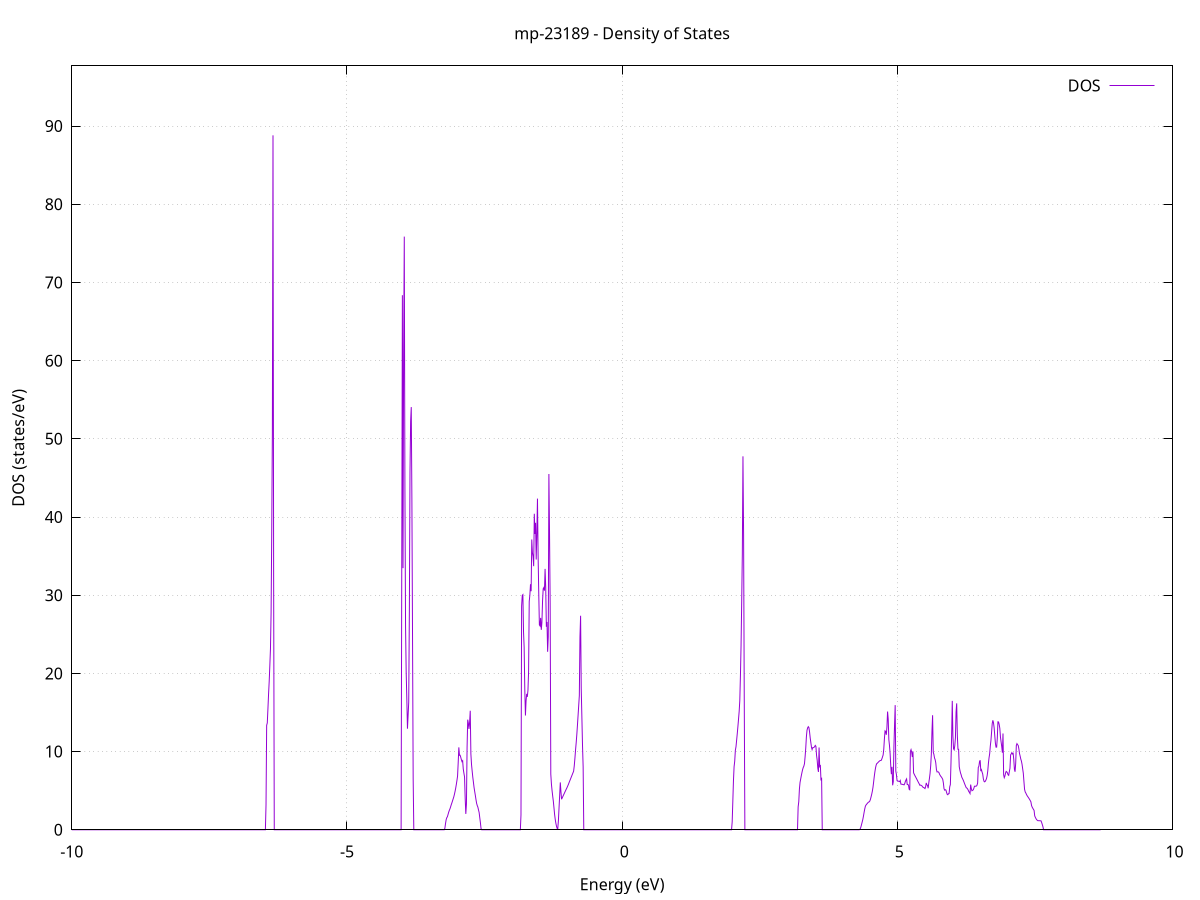 set title 'mp-23189 - Density of States'
set xlabel 'Energy (eV)'
set ylabel 'DOS (states/eV)'
set grid
set xrange [-10:10]
set yrange [0:97.701]
set xzeroaxis lt -1
set terminal png size 800,600
set output 'mp-23189_dos_gnuplot.png'
plot '-' using 1:2 with lines title 'DOS'
-14.353200 0.000000
-14.341700 0.000000
-14.330200 0.000000
-14.318700 0.000000
-14.307100 0.000000
-14.295600 0.000000
-14.284100 0.000000
-14.272600 0.000000
-14.261000 0.000000
-14.249500 0.000000
-14.238000 0.000000
-14.226500 0.000000
-14.214900 0.000000
-14.203400 0.000000
-14.191900 0.000000
-14.180400 0.000000
-14.168900 0.000000
-14.157300 0.000000
-14.145800 0.000000
-14.134300 0.000000
-14.122800 0.000000
-14.111200 0.000000
-14.099700 0.000000
-14.088200 0.000000
-14.076700 0.000000
-14.065100 0.000000
-14.053600 0.000000
-14.042100 0.000000
-14.030600 0.000000
-14.019000 0.000000
-14.007500 0.000000
-13.996000 0.000000
-13.984500 0.000000
-13.972900 0.000000
-13.961400 0.000000
-13.949900 0.000000
-13.938400 0.000000
-13.926800 0.000000
-13.915300 0.000000
-13.903800 0.000000
-13.892300 0.000000
-13.880800 0.000000
-13.869200 0.000000
-13.857700 0.000000
-13.846200 0.000000
-13.834700 0.000000
-13.823100 0.000000
-13.811600 0.000000
-13.800100 0.000000
-13.788600 0.000000
-13.777000 0.000000
-13.765500 0.000000
-13.754000 0.000000
-13.742500 0.000000
-13.730900 0.000000
-13.719400 0.000000
-13.707900 0.000000
-13.696400 0.000000
-13.684800 0.000000
-13.673300 0.000000
-13.661800 0.000000
-13.650300 0.000000
-13.638700 0.000000
-13.627200 0.000000
-13.615700 0.000000
-13.604200 0.000000
-13.592700 0.000000
-13.581100 0.000000
-13.569600 0.000000
-13.558100 0.000000
-13.546600 0.000000
-13.535000 0.000000
-13.523500 0.000000
-13.512000 0.000000
-13.500500 0.000000
-13.488900 0.000000
-13.477400 0.000000
-13.465900 0.000000
-13.454400 0.000000
-13.442800 0.000000
-13.431300 0.000000
-13.419800 0.000000
-13.408300 0.000000
-13.396700 0.000000
-13.385200 0.000000
-13.373700 0.000000
-13.362200 0.000000
-13.350600 0.000000
-13.339100 0.000000
-13.327600 0.000000
-13.316100 0.000000
-13.304500 0.164800
-13.293000 8.572000
-13.281500 16.377900
-13.270000 22.002200
-13.258500 34.532600
-13.246900 62.514900
-13.235400 102.458400
-13.223900 138.409500
-13.212400 0.000000
-13.200800 0.000000
-13.189300 0.000000
-13.177800 0.000000
-13.166300 0.000000
-13.154700 0.000000
-13.143200 0.000000
-13.131700 0.000000
-13.120200 0.000000
-13.108600 0.000000
-13.097100 0.000000
-13.085600 0.000000
-13.074100 0.000000
-13.062500 0.000000
-13.051000 0.000000
-13.039500 0.000000
-13.028000 0.000000
-13.016400 0.000000
-13.004900 0.000000
-12.993400 0.000000
-12.981900 0.000000
-12.970400 0.000000
-12.958800 0.000000
-12.947300 0.000000
-12.935800 0.000000
-12.924300 0.000000
-12.912700 0.000000
-12.901200 0.000000
-12.889700 0.000000
-12.878200 0.000000
-12.866600 0.000000
-12.855100 0.000000
-12.843600 0.000000
-12.832100 0.000000
-12.820500 0.000000
-12.809000 0.000000
-12.797500 0.000000
-12.786000 0.000000
-12.774400 0.000000
-12.762900 0.000000
-12.751400 0.000000
-12.739900 0.000000
-12.728300 0.000000
-12.716800 0.000000
-12.705300 0.000000
-12.693800 0.000000
-12.682200 0.000000
-12.670700 0.000000
-12.659200 0.000000
-12.647700 0.000000
-12.636200 0.000000
-12.624600 0.000000
-12.613100 0.000000
-12.601600 0.000000
-12.590100 0.000000
-12.578500 0.000000
-12.567000 0.000000
-12.555500 0.000000
-12.544000 0.000000
-12.532400 0.000000
-12.520900 0.000000
-12.509400 0.000000
-12.497900 0.000000
-12.486300 0.000000
-12.474800 0.000000
-12.463300 0.000000
-12.451800 0.000000
-12.440200 0.000000
-12.428700 0.000000
-12.417200 0.000000
-12.405700 0.000000
-12.394100 0.000000
-12.382600 0.000000
-12.371100 0.000000
-12.359600 0.000000
-12.348100 0.000000
-12.336500 0.000000
-12.325000 0.000000
-12.313500 0.000000
-12.302000 0.000000
-12.290400 0.000000
-12.278900 27.887800
-12.267400 82.610100
-12.255900 82.890200
-12.244300 119.055300
-12.232800 142.052900
-12.221300 143.179100
-12.209800 64.297300
-12.198200 0.000000
-12.186700 0.000000
-12.175200 0.000000
-12.163700 0.000000
-12.152100 0.000000
-12.140600 0.000000
-12.129100 0.000000
-12.117600 0.000000
-12.106000 0.000000
-12.094500 0.000000
-12.083000 0.000000
-12.071500 0.000000
-12.059900 0.000000
-12.048400 0.000000
-12.036900 0.000000
-12.025400 0.000000
-12.013900 0.000000
-12.002300 0.000000
-11.990800 0.000000
-11.979300 0.000000
-11.967800 0.000000
-11.956200 0.000000
-11.944700 0.000000
-11.933200 0.000000
-11.921700 0.000000
-11.910100 0.000000
-11.898600 0.000000
-11.887100 0.000000
-11.875600 0.000000
-11.864000 0.000000
-11.852500 0.000000
-11.841000 0.000000
-11.829500 0.000000
-11.817900 0.000000
-11.806400 0.000000
-11.794900 0.000000
-11.783400 0.000000
-11.771800 0.000000
-11.760300 0.000000
-11.748800 0.000000
-11.737300 0.000000
-11.725800 0.000000
-11.714200 0.000000
-11.702700 0.000000
-11.691200 0.000000
-11.679700 0.000000
-11.668100 0.000000
-11.656600 0.000000
-11.645100 0.000000
-11.633600 0.000000
-11.622000 0.000000
-11.610500 0.000000
-11.599000 0.000000
-11.587500 0.000000
-11.575900 0.000000
-11.564400 0.000000
-11.552900 0.000000
-11.541400 0.000000
-11.529800 0.000000
-11.518300 0.000000
-11.506800 0.000000
-11.495300 0.000000
-11.483700 0.000000
-11.472200 0.000000
-11.460700 0.000000
-11.449200 0.000000
-11.437700 0.000000
-11.426100 0.000000
-11.414600 0.000000
-11.403100 0.000000
-11.391600 0.000000
-11.380000 0.000000
-11.368500 0.000000
-11.357000 0.000000
-11.345500 0.000000
-11.333900 0.000000
-11.322400 0.000000
-11.310900 0.000000
-11.299400 0.000000
-11.287800 0.000000
-11.276300 0.000000
-11.264800 0.000000
-11.253300 0.000000
-11.241700 0.000000
-11.230200 0.000000
-11.218700 0.000000
-11.207200 0.000000
-11.195600 0.000000
-11.184100 0.000000
-11.172600 0.000000
-11.161100 0.000000
-11.149500 0.000000
-11.138000 0.000000
-11.126500 0.000000
-11.115000 0.000000
-11.103500 0.000000
-11.091900 0.000000
-11.080400 0.000000
-11.068900 0.000000
-11.057400 0.000000
-11.045800 0.000000
-11.034300 0.000000
-11.022800 0.000000
-11.011300 0.000000
-10.999700 0.000000
-10.988200 0.000000
-10.976700 0.000000
-10.965200 0.000000
-10.953600 0.000000
-10.942100 0.000000
-10.930600 0.000000
-10.919100 0.000000
-10.907500 0.000000
-10.896000 0.000000
-10.884500 0.000000
-10.873000 0.000000
-10.861400 0.000000
-10.849900 0.000000
-10.838400 0.000000
-10.826900 0.000000
-10.815400 0.000000
-10.803800 0.000000
-10.792300 0.000000
-10.780800 0.000000
-10.769300 0.000000
-10.757700 0.000000
-10.746200 0.000000
-10.734700 0.000000
-10.723200 0.000000
-10.711600 0.000000
-10.700100 0.000000
-10.688600 0.000000
-10.677100 0.000000
-10.665500 0.000000
-10.654000 0.000000
-10.642500 0.000000
-10.631000 0.000000
-10.619400 0.000000
-10.607900 0.000000
-10.596400 0.000000
-10.584900 0.000000
-10.573300 0.000000
-10.561800 0.000000
-10.550300 0.000000
-10.538800 0.000000
-10.527200 0.000000
-10.515700 0.000000
-10.504200 0.000000
-10.492700 0.000000
-10.481200 0.000000
-10.469600 0.000000
-10.458100 0.000000
-10.446600 0.000000
-10.435100 0.000000
-10.423500 0.000000
-10.412000 0.000000
-10.400500 0.000000
-10.389000 0.000000
-10.377400 0.000000
-10.365900 0.000000
-10.354400 0.000000
-10.342900 0.000000
-10.331300 0.000000
-10.319800 0.000000
-10.308300 0.000000
-10.296800 0.000000
-10.285200 0.000000
-10.273700 0.000000
-10.262200 0.000000
-10.250700 0.000000
-10.239100 0.000000
-10.227600 0.000000
-10.216100 0.000000
-10.204600 0.000000
-10.193100 0.000000
-10.181500 0.000000
-10.170000 0.000000
-10.158500 0.000000
-10.147000 0.000000
-10.135400 0.000000
-10.123900 0.000000
-10.112400 0.000000
-10.100900 0.000000
-10.089300 0.000000
-10.077800 0.000000
-10.066300 0.000000
-10.054800 0.000000
-10.043200 0.000000
-10.031700 0.000000
-10.020200 0.000000
-10.008700 0.000000
-9.997100 0.000000
-9.985600 0.000000
-9.974100 0.000000
-9.962600 0.000000
-9.951000 0.000000
-9.939500 0.000000
-9.928000 0.000000
-9.916500 0.000000
-9.904900 0.000000
-9.893400 0.000000
-9.881900 0.000000
-9.870400 0.000000
-9.858900 0.000000
-9.847300 0.000000
-9.835800 0.000000
-9.824300 0.000000
-9.812800 0.000000
-9.801200 0.000000
-9.789700 0.000000
-9.778200 0.000000
-9.766700 0.000000
-9.755100 0.000000
-9.743600 0.000000
-9.732100 0.000000
-9.720600 0.000000
-9.709000 0.000000
-9.697500 0.000000
-9.686000 0.000000
-9.674500 0.000000
-9.662900 0.000000
-9.651400 0.000000
-9.639900 0.000000
-9.628400 0.000000
-9.616800 0.000000
-9.605300 0.000000
-9.593800 0.000000
-9.582300 0.000000
-9.570800 0.000000
-9.559200 0.000000
-9.547700 0.000000
-9.536200 0.000000
-9.524700 0.000000
-9.513100 0.000000
-9.501600 0.000000
-9.490100 0.000000
-9.478600 0.000000
-9.467000 0.000000
-9.455500 0.000000
-9.444000 0.000000
-9.432500 0.000000
-9.420900 0.000000
-9.409400 0.000000
-9.397900 0.000000
-9.386400 0.000000
-9.374800 0.000000
-9.363300 0.000000
-9.351800 0.000000
-9.340300 0.000000
-9.328700 0.000000
-9.317200 0.000000
-9.305700 0.000000
-9.294200 0.000000
-9.282600 0.000000
-9.271100 0.000000
-9.259600 0.000000
-9.248100 0.000000
-9.236600 0.000000
-9.225000 0.000000
-9.213500 0.000000
-9.202000 0.000000
-9.190500 0.000000
-9.178900 0.000000
-9.167400 0.000000
-9.155900 0.000000
-9.144400 0.000000
-9.132800 0.000000
-9.121300 0.000000
-9.109800 0.000000
-9.098300 0.000000
-9.086700 0.000000
-9.075200 0.000000
-9.063700 0.000000
-9.052200 0.000000
-9.040600 0.000000
-9.029100 0.000000
-9.017600 0.000000
-9.006100 0.000000
-8.994500 0.000000
-8.983000 0.000000
-8.971500 0.000000
-8.960000 0.000000
-8.948500 0.000000
-8.936900 0.000000
-8.925400 0.000000
-8.913900 0.000000
-8.902400 0.000000
-8.890800 0.000000
-8.879300 0.000000
-8.867800 0.000000
-8.856300 0.000000
-8.844700 0.000000
-8.833200 0.000000
-8.821700 0.000000
-8.810200 0.000000
-8.798600 0.000000
-8.787100 0.000000
-8.775600 0.000000
-8.764100 0.000000
-8.752500 0.000000
-8.741000 0.000000
-8.729500 0.000000
-8.718000 0.000000
-8.706400 0.000000
-8.694900 0.000000
-8.683400 0.000000
-8.671900 0.000000
-8.660400 0.000000
-8.648800 0.000000
-8.637300 0.000000
-8.625800 0.000000
-8.614300 0.000000
-8.602700 0.000000
-8.591200 0.000000
-8.579700 0.000000
-8.568200 0.000000
-8.556600 0.000000
-8.545100 0.000000
-8.533600 0.000000
-8.522100 0.000000
-8.510500 0.000000
-8.499000 0.000000
-8.487500 0.000000
-8.476000 0.000000
-8.464400 0.000000
-8.452900 0.000000
-8.441400 0.000000
-8.429900 0.000000
-8.418300 0.000000
-8.406800 0.000000
-8.395300 0.000000
-8.383800 0.000000
-8.372200 0.000000
-8.360700 0.000000
-8.349200 0.000000
-8.337700 0.000000
-8.326200 0.000000
-8.314600 0.000000
-8.303100 0.000000
-8.291600 0.000000
-8.280100 0.000000
-8.268500 0.000000
-8.257000 0.000000
-8.245500 0.000000
-8.234000 0.000000
-8.222400 0.000000
-8.210900 0.000000
-8.199400 0.000000
-8.187900 0.000000
-8.176300 0.000000
-8.164800 0.000000
-8.153300 0.000000
-8.141800 0.000000
-8.130200 0.000000
-8.118700 0.000000
-8.107200 0.000000
-8.095700 0.000000
-8.084100 0.000000
-8.072600 0.000000
-8.061100 0.000000
-8.049600 0.000000
-8.038100 0.000000
-8.026500 0.000000
-8.015000 0.000000
-8.003500 0.000000
-7.992000 0.000000
-7.980400 0.000000
-7.968900 0.000000
-7.957400 0.000000
-7.945900 0.000000
-7.934300 0.000000
-7.922800 0.000000
-7.911300 0.000000
-7.899800 0.000000
-7.888200 0.000000
-7.876700 0.000000
-7.865200 0.000000
-7.853700 0.000000
-7.842100 0.000000
-7.830600 0.000000
-7.819100 0.000000
-7.807600 0.000000
-7.796000 0.000000
-7.784500 0.000000
-7.773000 0.000000
-7.761500 0.000000
-7.749900 0.000000
-7.738400 0.000000
-7.726900 0.000000
-7.715400 0.000000
-7.703900 0.000000
-7.692300 0.000000
-7.680800 0.000000
-7.669300 0.000000
-7.657800 0.000000
-7.646200 0.000000
-7.634700 0.000000
-7.623200 0.000000
-7.611700 0.000000
-7.600100 0.000000
-7.588600 0.000000
-7.577100 0.000000
-7.565600 0.000000
-7.554000 0.000000
-7.542500 0.000000
-7.531000 0.000000
-7.519500 0.000000
-7.507900 0.000000
-7.496400 0.000000
-7.484900 0.000000
-7.473400 0.000000
-7.461800 0.000000
-7.450300 0.000000
-7.438800 0.000000
-7.427300 0.000000
-7.415800 0.000000
-7.404200 0.000000
-7.392700 0.000000
-7.381200 0.000000
-7.369700 0.000000
-7.358100 0.000000
-7.346600 0.000000
-7.335100 0.000000
-7.323600 0.000000
-7.312000 0.000000
-7.300500 0.000000
-7.289000 0.000000
-7.277500 0.000000
-7.265900 0.000000
-7.254400 0.000000
-7.242900 0.000000
-7.231400 0.000000
-7.219800 0.000000
-7.208300 0.000000
-7.196800 0.000000
-7.185300 0.000000
-7.173700 0.000000
-7.162200 0.000000
-7.150700 0.000000
-7.139200 0.000000
-7.127600 0.000000
-7.116100 0.000000
-7.104600 0.000000
-7.093100 0.000000
-7.081600 0.000000
-7.070000 0.000000
-7.058500 0.000000
-7.047000 0.000000
-7.035500 0.000000
-7.023900 0.000000
-7.012400 0.000000
-7.000900 0.000000
-6.989400 0.000000
-6.977800 0.000000
-6.966300 0.000000
-6.954800 0.000000
-6.943300 0.000000
-6.931700 0.000000
-6.920200 0.000000
-6.908700 0.000000
-6.897200 0.000000
-6.885600 0.000000
-6.874100 0.000000
-6.862600 0.000000
-6.851100 0.000000
-6.839500 0.000000
-6.828000 0.000000
-6.816500 0.000000
-6.805000 0.000000
-6.793500 0.000000
-6.781900 0.000000
-6.770400 0.000000
-6.758900 0.000000
-6.747400 0.000000
-6.735800 0.000000
-6.724300 0.000000
-6.712800 0.000000
-6.701300 0.000000
-6.689700 0.000000
-6.678200 0.000000
-6.666700 0.000000
-6.655200 0.000000
-6.643600 0.000000
-6.632100 0.000000
-6.620600 0.000000
-6.609100 0.000000
-6.597500 0.000000
-6.586000 0.000000
-6.574500 0.000000
-6.563000 0.000000
-6.551400 0.000000
-6.539900 0.000000
-6.528400 0.000000
-6.516900 0.000000
-6.505400 0.000000
-6.493800 0.000000
-6.482300 0.000000
-6.470800 3.185800
-6.459300 13.357200
-6.447700 13.670800
-6.436200 15.460800
-6.424700 17.346400
-6.413200 18.968200
-6.401600 20.985400
-6.390100 23.144300
-6.378600 27.755000
-6.367100 37.964000
-6.355500 50.742600
-6.344000 88.819300
-6.332500 32.507300
-6.321000 0.000000
-6.309400 0.000000
-6.297900 0.000000
-6.286400 0.000000
-6.274900 0.000000
-6.263300 0.000000
-6.251800 0.000000
-6.240300 0.000000
-6.228800 0.000000
-6.217200 0.000000
-6.205700 0.000000
-6.194200 0.000000
-6.182700 0.000000
-6.171200 0.000000
-6.159600 0.000000
-6.148100 0.000000
-6.136600 0.000000
-6.125100 0.000000
-6.113500 0.000000
-6.102000 0.000000
-6.090500 0.000000
-6.079000 0.000000
-6.067400 0.000000
-6.055900 0.000000
-6.044400 0.000000
-6.032900 0.000000
-6.021300 0.000000
-6.009800 0.000000
-5.998300 0.000000
-5.986800 0.000000
-5.975200 0.000000
-5.963700 0.000000
-5.952200 0.000000
-5.940700 0.000000
-5.929100 0.000000
-5.917600 0.000000
-5.906100 0.000000
-5.894600 0.000000
-5.883100 0.000000
-5.871500 0.000000
-5.860000 0.000000
-5.848500 0.000000
-5.837000 0.000000
-5.825400 0.000000
-5.813900 0.000000
-5.802400 0.000000
-5.790900 0.000000
-5.779300 0.000000
-5.767800 0.000000
-5.756300 0.000000
-5.744800 0.000000
-5.733200 0.000000
-5.721700 0.000000
-5.710200 0.000000
-5.698700 0.000000
-5.687100 0.000000
-5.675600 0.000000
-5.664100 0.000000
-5.652600 0.000000
-5.641000 0.000000
-5.629500 0.000000
-5.618000 0.000000
-5.606500 0.000000
-5.594900 0.000000
-5.583400 0.000000
-5.571900 0.000000
-5.560400 0.000000
-5.548900 0.000000
-5.537300 0.000000
-5.525800 0.000000
-5.514300 0.000000
-5.502800 0.000000
-5.491200 0.000000
-5.479700 0.000000
-5.468200 0.000000
-5.456700 0.000000
-5.445100 0.000000
-5.433600 0.000000
-5.422100 0.000000
-5.410600 0.000000
-5.399000 0.000000
-5.387500 0.000000
-5.376000 0.000000
-5.364500 0.000000
-5.352900 0.000000
-5.341400 0.000000
-5.329900 0.000000
-5.318400 0.000000
-5.306800 0.000000
-5.295300 0.000000
-5.283800 0.000000
-5.272300 0.000000
-5.260800 0.000000
-5.249200 0.000000
-5.237700 0.000000
-5.226200 0.000000
-5.214700 0.000000
-5.203100 0.000000
-5.191600 0.000000
-5.180100 0.000000
-5.168600 0.000000
-5.157000 0.000000
-5.145500 0.000000
-5.134000 0.000000
-5.122500 0.000000
-5.110900 0.000000
-5.099400 0.000000
-5.087900 0.000000
-5.076400 0.000000
-5.064800 0.000000
-5.053300 0.000000
-5.041800 0.000000
-5.030300 0.000000
-5.018700 0.000000
-5.007200 0.000000
-4.995700 0.000000
-4.984200 0.000000
-4.972600 0.000000
-4.961100 0.000000
-4.949600 0.000000
-4.938100 0.000000
-4.926600 0.000000
-4.915000 0.000000
-4.903500 0.000000
-4.892000 0.000000
-4.880500 0.000000
-4.868900 0.000000
-4.857400 0.000000
-4.845900 0.000000
-4.834400 0.000000
-4.822800 0.000000
-4.811300 0.000000
-4.799800 0.000000
-4.788300 0.000000
-4.776700 0.000000
-4.765200 0.000000
-4.753700 0.000000
-4.742200 0.000000
-4.730600 0.000000
-4.719100 0.000000
-4.707600 0.000000
-4.696100 0.000000
-4.684500 0.000000
-4.673000 0.000000
-4.661500 0.000000
-4.650000 0.000000
-4.638500 0.000000
-4.626900 0.000000
-4.615400 0.000000
-4.603900 0.000000
-4.592400 0.000000
-4.580800 0.000000
-4.569300 0.000000
-4.557800 0.000000
-4.546300 0.000000
-4.534700 0.000000
-4.523200 0.000000
-4.511700 0.000000
-4.500200 0.000000
-4.488600 0.000000
-4.477100 0.000000
-4.465600 0.000000
-4.454100 0.000000
-4.442500 0.000000
-4.431000 0.000000
-4.419500 0.000000
-4.408000 0.000000
-4.396400 0.000000
-4.384900 0.000000
-4.373400 0.000000
-4.361900 0.000000
-4.350400 0.000000
-4.338800 0.000000
-4.327300 0.000000
-4.315800 0.000000
-4.304300 0.000000
-4.292700 0.000000
-4.281200 0.000000
-4.269700 0.000000
-4.258200 0.000000
-4.246600 0.000000
-4.235100 0.000000
-4.223600 0.000000
-4.212100 0.000000
-4.200500 0.000000
-4.189000 0.000000
-4.177500 0.000000
-4.166000 0.000000
-4.154400 0.000000
-4.142900 0.000000
-4.131400 0.000000
-4.119900 0.000000
-4.108300 0.000000
-4.096800 0.000000
-4.085300 0.000000
-4.073800 0.000000
-4.062200 0.000000
-4.050700 0.000000
-4.039200 0.000000
-4.027700 0.000000
-4.016200 0.000000
-4.004600 33.278800
-3.993100 68.368000
-3.981600 33.462500
-3.970100 61.356300
-3.958500 75.869700
-3.947000 43.586800
-3.935500 26.017500
-3.924000 20.117600
-3.912400 16.721300
-3.900900 12.925400
-3.889400 14.594400
-3.877900 16.326100
-3.866300 27.912500
-3.854800 45.712100
-3.843300 52.227400
-3.831800 54.064200
-3.820200 42.097000
-3.808700 24.628800
-3.797200 6.526300
-3.785700 0.000000
-3.774100 0.000000
-3.762600 0.000000
-3.751100 0.000000
-3.739600 0.000000
-3.728100 0.000000
-3.716500 0.000000
-3.705000 0.000000
-3.693500 0.000000
-3.682000 0.000000
-3.670400 0.000000
-3.658900 0.000000
-3.647400 0.000000
-3.635900 0.000000
-3.624300 0.000000
-3.612800 0.000000
-3.601300 0.000000
-3.589800 0.000000
-3.578200 0.000000
-3.566700 0.000000
-3.555200 0.000000
-3.543700 0.000000
-3.532100 0.000000
-3.520600 0.000000
-3.509100 0.000000
-3.497600 0.000000
-3.486000 0.000000
-3.474500 0.000000
-3.463000 0.000000
-3.451500 0.000000
-3.439900 0.000000
-3.428400 0.000000
-3.416900 0.000000
-3.405400 0.000000
-3.393900 0.000000
-3.382300 0.000000
-3.370800 0.000000
-3.359300 0.000000
-3.347800 0.000000
-3.336200 0.000000
-3.324700 0.000000
-3.313200 0.000000
-3.301700 0.000000
-3.290100 0.000000
-3.278600 0.000000
-3.267100 0.000000
-3.255600 0.000000
-3.244000 0.000000
-3.232500 0.000000
-3.221000 0.195900
-3.209500 0.777800
-3.197900 1.284700
-3.186400 1.544400
-3.174900 1.674500
-3.163400 1.962200
-3.151800 2.247800
-3.140300 2.481500
-3.128800 2.676200
-3.117300 2.918900
-3.105800 3.192500
-3.094200 3.425400
-3.082700 3.681700
-3.071200 3.937900
-3.059700 4.188100
-3.048100 4.517800
-3.036600 4.884400
-3.025100 5.297100
-3.013600 5.773000
-3.002000 6.296800
-2.990500 6.864900
-2.979000 8.574200
-2.967500 10.539300
-2.955900 9.527100
-2.944400 9.539400
-2.932900 9.282600
-2.921400 8.972100
-2.909800 8.718700
-2.898300 8.828500
-2.886800 7.777600
-2.875300 7.245900
-2.863700 6.771100
-2.852200 4.048000
-2.840700 2.027200
-2.829200 3.283900
-2.817600 10.518800
-2.806100 14.083500
-2.794600 13.647800
-2.783100 12.891800
-2.771600 13.742700
-2.760000 15.226000
-2.748500 9.700500
-2.737000 8.358600
-2.725500 7.527700
-2.713900 6.739000
-2.702400 6.084100
-2.690900 5.414800
-2.679400 4.905200
-2.667800 4.405300
-2.656300 3.883200
-2.644800 3.400800
-2.633300 3.105100
-2.621700 2.904900
-2.610200 2.546700
-2.598700 2.213000
-2.587200 1.557900
-2.575600 0.918400
-2.564100 0.173400
-2.552600 0.000000
-2.541100 0.000000
-2.529500 0.000000
-2.518000 0.000000
-2.506500 0.000000
-2.495000 0.000000
-2.483500 0.000000
-2.471900 0.000000
-2.460400 0.000000
-2.448900 0.000000
-2.437400 0.000000
-2.425800 0.000000
-2.414300 0.000000
-2.402800 0.000000
-2.391300 0.000000
-2.379700 0.000000
-2.368200 0.000000
-2.356700 0.000000
-2.345200 0.000000
-2.333600 0.000000
-2.322100 0.000000
-2.310600 0.000000
-2.299100 0.000000
-2.287500 0.000000
-2.276000 0.000000
-2.264500 0.000000
-2.253000 0.000000
-2.241400 0.000000
-2.229900 0.000000
-2.218400 0.000000
-2.206900 0.000000
-2.195400 0.000000
-2.183800 0.000000
-2.172300 0.000000
-2.160800 0.000000
-2.149300 0.000000
-2.137700 0.000000
-2.126200 0.000000
-2.114700 0.000000
-2.103200 0.000000
-2.091600 0.000000
-2.080100 0.000000
-2.068600 0.000000
-2.057100 0.000000
-2.045500 0.000000
-2.034000 0.000000
-2.022500 0.000000
-2.011000 0.000000
-1.999400 0.000000
-1.987900 0.000000
-1.976400 0.000000
-1.964900 0.000000
-1.953300 0.000000
-1.941800 0.000000
-1.930300 0.000000
-1.918800 0.000000
-1.907200 0.000000
-1.895700 0.000000
-1.884200 0.000000
-1.872700 0.000000
-1.861200 0.000000
-1.849600 0.000000
-1.838100 1.891100
-1.826600 28.601000
-1.815100 29.978200
-1.803500 30.072700
-1.792000 25.315100
-1.780500 23.341000
-1.769000 17.973700
-1.757400 14.613400
-1.745900 16.467100
-1.734400 17.381700
-1.722900 17.000200
-1.711300 17.828500
-1.699800 20.263400
-1.688300 29.202500
-1.676800 30.020200
-1.665200 31.407700
-1.653700 30.511600
-1.642200 37.128800
-1.630700 35.460000
-1.619100 34.956300
-1.607600 33.709900
-1.596100 40.417900
-1.584600 37.833800
-1.573100 39.256400
-1.561500 34.563100
-1.550000 37.888900
-1.538500 42.359400
-1.527000 35.067300
-1.515400 30.317100
-1.503900 26.205300
-1.492400 26.074600
-1.480900 27.101500
-1.469300 25.568800
-1.457800 26.511200
-1.446300 29.232400
-1.434800 30.822500
-1.423200 30.972300
-1.411700 30.582900
-1.400200 33.366100
-1.388700 30.963100
-1.377100 25.963300
-1.365600 26.575500
-1.354100 22.767400
-1.342600 24.664800
-1.331000 45.505000
-1.319500 38.087100
-1.308000 28.989800
-1.296500 7.124600
-1.284900 5.829500
-1.273400 5.012700
-1.261900 4.307700
-1.250400 3.655500
-1.238900 2.818700
-1.227300 1.964100
-1.215800 1.326300
-1.204300 0.836400
-1.192800 0.452400
-1.181200 0.176100
-1.169700 0.142000
-1.158200 1.177300
-1.146700 2.803800
-1.135100 4.431100
-1.123600 6.059400
-1.112100 4.850000
-1.100600 3.906000
-1.089000 4.081000
-1.077500 4.256100
-1.066000 4.431200
-1.054500 4.606300
-1.042900 4.781500
-1.031400 4.956700
-1.019900 5.129600
-1.008400 5.293200
-0.996800 5.472500
-0.985300 5.658500
-0.973800 5.854900
-0.962300 6.068000
-0.950800 6.271800
-0.939200 6.475700
-0.927700 6.679500
-0.916200 6.883400
-0.904700 7.087200
-0.893100 7.291000
-0.881600 7.494900
-0.870100 8.173800
-0.858600 9.109900
-0.847000 10.186700
-0.835500 11.097600
-0.824000 12.149800
-0.812500 13.334400
-0.800900 14.608900
-0.789400 15.883500
-0.777900 17.158300
-0.766400 24.659600
-0.754800 27.373300
-0.743300 18.039500
-0.731800 14.425700
-0.720300 10.808700
-0.708700 8.045000
-0.697200 0.000000
-0.685700 0.000000
-0.674200 0.000000
-0.662600 0.000000
-0.651100 0.000000
-0.639600 0.000000
-0.628100 0.000000
-0.616600 0.000000
-0.605000 0.000000
-0.593500 0.000000
-0.582000 0.000000
-0.570500 0.000000
-0.558900 0.000000
-0.547400 0.000000
-0.535900 0.000000
-0.524400 0.000000
-0.512800 0.000000
-0.501300 0.000000
-0.489800 0.000000
-0.478300 0.000000
-0.466700 0.000000
-0.455200 0.000000
-0.443700 0.000000
-0.432200 0.000000
-0.420600 0.000000
-0.409100 0.000000
-0.397600 0.000000
-0.386100 0.000000
-0.374500 0.000000
-0.363000 0.000000
-0.351500 0.000000
-0.340000 0.000000
-0.328500 0.000000
-0.316900 0.000000
-0.305400 0.000000
-0.293900 0.000000
-0.282400 0.000000
-0.270800 0.000000
-0.259300 0.000000
-0.247800 0.000000
-0.236300 0.000000
-0.224700 0.000000
-0.213200 0.000000
-0.201700 0.000000
-0.190200 0.000000
-0.178600 0.000000
-0.167100 0.000000
-0.155600 0.000000
-0.144100 0.000000
-0.132500 0.000000
-0.121000 0.000000
-0.109500 0.000000
-0.098000 0.000000
-0.086400 0.000000
-0.074900 0.000000
-0.063400 0.000000
-0.051900 0.000000
-0.040400 0.000000
-0.028800 0.000000
-0.017300 0.000000
-0.005800 0.000000
0.005700 0.000000
0.017300 0.000000
0.028800 0.000000
0.040300 0.000000
0.051800 0.000000
0.063400 0.000000
0.074900 0.000000
0.086400 0.000000
0.097900 0.000000
0.109500 0.000000
0.121000 0.000000
0.132500 0.000000
0.144000 0.000000
0.155600 0.000000
0.167100 0.000000
0.178600 0.000000
0.190100 0.000000
0.201700 0.000000
0.213200 0.000000
0.224700 0.000000
0.236200 0.000000
0.247800 0.000000
0.259300 0.000000
0.270800 0.000000
0.282300 0.000000
0.293800 0.000000
0.305400 0.000000
0.316900 0.000000
0.328400 0.000000
0.339900 0.000000
0.351500 0.000000
0.363000 0.000000
0.374500 0.000000
0.386000 0.000000
0.397600 0.000000
0.409100 0.000000
0.420600 0.000000
0.432100 0.000000
0.443700 0.000000
0.455200 0.000000
0.466700 0.000000
0.478200 0.000000
0.489800 0.000000
0.501300 0.000000
0.512800 0.000000
0.524300 0.000000
0.535900 0.000000
0.547400 0.000000
0.558900 0.000000
0.570400 0.000000
0.581900 0.000000
0.593500 0.000000
0.605000 0.000000
0.616500 0.000000
0.628000 0.000000
0.639600 0.000000
0.651100 0.000000
0.662600 0.000000
0.674100 0.000000
0.685700 0.000000
0.697200 0.000000
0.708700 0.000000
0.720200 0.000000
0.731800 0.000000
0.743300 0.000000
0.754800 0.000000
0.766300 0.000000
0.777900 0.000000
0.789400 0.000000
0.800900 0.000000
0.812400 0.000000
0.824000 0.000000
0.835500 0.000000
0.847000 0.000000
0.858500 0.000000
0.870100 0.000000
0.881600 0.000000
0.893100 0.000000
0.904600 0.000000
0.916100 0.000000
0.927700 0.000000
0.939200 0.000000
0.950700 0.000000
0.962200 0.000000
0.973800 0.000000
0.985300 0.000000
0.996800 0.000000
1.008300 0.000000
1.019900 0.000000
1.031400 0.000000
1.042900 0.000000
1.054400 0.000000
1.066000 0.000000
1.077500 0.000000
1.089000 0.000000
1.100500 0.000000
1.112100 0.000000
1.123600 0.000000
1.135100 0.000000
1.146600 0.000000
1.158200 0.000000
1.169700 0.000000
1.181200 0.000000
1.192700 0.000000
1.204200 0.000000
1.215800 0.000000
1.227300 0.000000
1.238800 0.000000
1.250300 0.000000
1.261900 0.000000
1.273400 0.000000
1.284900 0.000000
1.296400 0.000000
1.308000 0.000000
1.319500 0.000000
1.331000 0.000000
1.342500 0.000000
1.354100 0.000000
1.365600 0.000000
1.377100 0.000000
1.388600 0.000000
1.400200 0.000000
1.411700 0.000000
1.423200 0.000000
1.434700 0.000000
1.446300 0.000000
1.457800 0.000000
1.469300 0.000000
1.480800 0.000000
1.492400 0.000000
1.503900 0.000000
1.515400 0.000000
1.526900 0.000000
1.538400 0.000000
1.550000 0.000000
1.561500 0.000000
1.573000 0.000000
1.584500 0.000000
1.596100 0.000000
1.607600 0.000000
1.619100 0.000000
1.630600 0.000000
1.642200 0.000000
1.653700 0.000000
1.665200 0.000000
1.676700 0.000000
1.688300 0.000000
1.699800 0.000000
1.711300 0.000000
1.722800 0.000000
1.734400 0.000000
1.745900 0.000000
1.757400 0.000000
1.768900 0.000000
1.780500 0.000000
1.792000 0.000000
1.803500 0.000000
1.815000 0.000000
1.826500 0.000000
1.838100 0.000000
1.849600 0.000000
1.861100 0.000000
1.872600 0.000000
1.884200 0.000000
1.895700 0.000000
1.907200 0.000000
1.918700 0.000000
1.930300 0.000000
1.941800 0.000000
1.953300 0.000000
1.964800 0.000000
1.976400 0.000000
1.987900 0.000000
1.999400 0.998400
2.010900 3.615900
2.022500 6.268000
2.034000 8.069100
2.045500 8.767800
2.057000 10.162900
2.068600 10.617300
2.080100 11.451600
2.091600 12.284100
2.103100 13.183800
2.114600 14.141400
2.126200 15.126300
2.137700 16.509300
2.149200 19.687100
2.160700 23.558200
2.172300 29.140000
2.183800 35.308600
2.195300 47.765800
2.206800 37.718200
2.218400 17.271800
2.229900 0.000000
2.241400 0.000000
2.252900 0.000000
2.264500 0.000000
2.276000 0.000000
2.287500 0.000000
2.299000 0.000000
2.310600 0.000000
2.322100 0.000000
2.333600 0.000000
2.345100 0.000000
2.356700 0.000000
2.368200 0.000000
2.379700 0.000000
2.391200 0.000000
2.402800 0.000000
2.414300 0.000000
2.425800 0.000000
2.437300 0.000000
2.448800 0.000000
2.460400 0.000000
2.471900 0.000000
2.483400 0.000000
2.494900 0.000000
2.506500 0.000000
2.518000 0.000000
2.529500 0.000000
2.541000 0.000000
2.552600 0.000000
2.564100 0.000000
2.575600 0.000000
2.587100 0.000000
2.598700 0.000000
2.610200 0.000000
2.621700 0.000000
2.633200 0.000000
2.644800 0.000000
2.656300 0.000000
2.667800 0.000000
2.679300 0.000000
2.690900 0.000000
2.702400 0.000000
2.713900 0.000000
2.725400 0.000000
2.736900 0.000000
2.748500 0.000000
2.760000 0.000000
2.771500 0.000000
2.783000 0.000000
2.794600 0.000000
2.806100 0.000000
2.817600 0.000000
2.829100 0.000000
2.840700 0.000000
2.852200 0.000000
2.863700 0.000000
2.875200 0.000000
2.886800 0.000000
2.898300 0.000000
2.909800 0.000000
2.921300 0.000000
2.932900 0.000000
2.944400 0.000000
2.955900 0.000000
2.967400 0.000000
2.979000 0.000000
2.990500 0.000000
3.002000 0.000000
3.013500 0.000000
3.025100 0.000000
3.036600 0.000000
3.048100 0.000000
3.059600 0.000000
3.071100 0.000000
3.082700 0.000000
3.094200 0.000000
3.105700 0.000000
3.117200 0.000000
3.128800 0.000000
3.140300 0.000000
3.151800 0.000000
3.163300 0.000000
3.174900 0.000000
3.186400 0.000000
3.197900 2.929900
3.209400 3.589500
3.221000 5.212800
3.232500 6.055200
3.244000 6.486200
3.255500 6.916300
3.267100 7.319100
3.278600 7.685900
3.290100 7.959000
3.301600 8.136100
3.313200 8.461000
3.324700 9.375900
3.336200 10.459000
3.347700 11.885600
3.359200 12.733500
3.370800 13.040100
3.382300 13.186200
3.393800 13.069100
3.405300 12.521300
3.416900 11.762200
3.428400 11.164300
3.439900 10.567200
3.451400 10.261800
3.463000 10.503500
3.474500 10.498600
3.486000 10.541800
3.497500 10.634300
3.509100 10.789600
3.520600 10.682700
3.532100 9.537000
3.543600 8.913300
3.555200 7.881400
3.566700 7.396800
3.578200 10.526200
3.589700 7.968400
3.601300 8.295900
3.612800 6.306800
3.624300 6.663300
3.635800 0.000000
3.647400 0.000000
3.658900 0.000000
3.670400 0.000000
3.681900 0.000000
3.693400 0.000000
3.705000 0.000000
3.716500 0.000000
3.728000 0.000000
3.739500 0.000000
3.751100 0.000000
3.762600 0.000000
3.774100 0.000000
3.785600 0.000000
3.797200 0.000000
3.808700 0.000000
3.820200 0.000000
3.831700 0.000000
3.843300 0.000000
3.854800 0.000000
3.866300 0.000000
3.877800 0.000000
3.889400 0.000000
3.900900 0.000000
3.912400 0.000000
3.923900 0.000000
3.935500 0.000000
3.947000 0.000000
3.958500 0.000000
3.970000 0.000000
3.981500 0.000000
3.993100 0.000000
4.004600 0.000000
4.016100 0.000000
4.027600 0.000000
4.039200 0.000000
4.050700 0.000000
4.062200 0.000000
4.073700 0.000000
4.085300 0.000000
4.096800 0.000000
4.108300 0.000000
4.119800 0.000000
4.131400 0.000000
4.142900 0.000000
4.154400 0.000000
4.165900 0.000000
4.177500 0.000000
4.189000 0.000000
4.200500 0.000000
4.212000 0.000000
4.223600 0.000000
4.235100 0.000000
4.246600 0.000000
4.258100 0.000000
4.269700 0.000000
4.281200 0.000000
4.292700 0.000000
4.304200 0.000000
4.315700 0.022400
4.327300 0.144100
4.338800 0.371600
4.350300 0.678300
4.361800 0.998500
4.373400 1.333900
4.384900 1.754200
4.396400 2.224500
4.407900 2.656800
4.419500 3.012600
4.431000 3.166100
4.442500 3.266900
4.454000 3.365600
4.465600 3.462200
4.477100 3.537700
4.488600 3.571300
4.500100 3.671000
4.511700 3.899000
4.523200 4.211800
4.534700 4.542000
4.546200 4.934300
4.557800 5.428900
4.569300 6.089600
4.580800 6.800400
4.592300 7.400800
4.603800 7.907100
4.615400 8.274200
4.626900 8.470900
4.638400 8.523200
4.649900 8.614300
4.661500 8.698200
4.673000 8.773900
4.684500 8.840700
4.696000 8.861200
4.707600 8.878100
4.719100 9.068000
4.730600 9.310000
4.742100 9.569000
4.753700 10.307500
4.765200 11.614400
4.776700 12.652000
4.788200 12.567400
4.799800 12.151200
4.811300 13.137500
4.822800 15.122000
4.834300 14.167600
4.845900 11.541300
4.857400 10.790000
4.868900 9.762900
4.880400 8.191400
4.891900 7.110000
4.903500 8.052500
4.915000 5.690100
4.926500 6.138300
4.938000 10.557300
4.949600 13.396600
4.961100 15.944500
4.972600 7.507800
4.984100 7.030800
4.995700 6.281600
5.007200 6.222500
5.018700 6.218200
5.030200 6.193900
5.041800 6.155600
5.053300 6.300000
5.064800 5.840100
5.076300 5.830600
5.087900 5.816100
5.099400 5.796900
5.110900 5.772700
5.122400 5.743700
5.134000 5.893600
5.145500 6.164600
5.157000 6.367600
5.168500 6.508900
5.180100 5.784700
5.191600 5.775400
5.203100 5.724200
5.214600 5.182700
5.226100 5.114000
5.237700 10.035700
5.249200 10.250900
5.260700 9.928100
5.272200 9.306300
5.283800 10.021900
5.295300 7.281800
5.306800 7.109200
5.318300 6.945400
5.329900 6.792000
5.341400 6.639900
5.352900 6.483900
5.364400 6.324000
5.376000 6.160300
5.387500 6.007100
5.399000 5.850500
5.410500 5.688700
5.422100 5.720600
5.433600 5.677400
5.445100 5.633800
5.456600 5.516300
5.468200 5.424600
5.479700 5.417900
5.491200 5.330600
5.502700 5.270200
5.514200 5.511500
5.525800 5.990600
5.537300 5.756600
5.548800 5.676800
5.560300 5.312600
5.571900 6.009000
5.583400 6.564300
5.594900 7.209100
5.606400 8.192900
5.618000 9.664900
5.629500 12.604400
5.641000 14.649400
5.652500 9.939700
5.664100 9.657100
5.675600 9.189200
5.687100 8.968000
5.698600 8.568700
5.710200 7.710900
5.721700 7.397500
5.733200 7.414300
5.744700 7.400800
5.756300 7.313300
5.767800 7.097100
5.779300 6.955300
5.790800 6.828600
5.802400 6.734000
5.813900 6.599200
5.825400 6.442800
5.836900 5.982100
5.848400 5.255200
5.860000 5.067600
5.871500 5.124600
5.883000 5.078400
5.894500 4.793600
5.906100 4.537400
5.917600 4.482400
5.929100 4.609000
5.940600 4.630000
5.952200 5.488500
5.963700 5.784300
5.975200 8.573800
5.986700 11.964100
5.998300 16.483800
6.009800 12.034500
6.021300 10.361000
6.032800 10.227900
6.044400 10.763500
6.055900 11.787000
6.067400 15.083300
6.078900 16.165900
6.090500 12.033000
6.102000 10.301200
6.113500 10.295600
6.125000 8.069500
6.136500 7.637300
6.148100 7.272500
6.159600 7.040200
6.171100 6.733200
6.182600 6.564900
6.194200 6.402000
6.205700 6.205200
6.217200 5.987000
6.228700 5.777000
6.240300 5.576000
6.251800 5.388700
6.263300 5.333900
6.274800 5.241700
6.286400 5.094300
6.297900 4.900400
6.309400 4.780500
6.320900 4.630600
6.332500 5.777000
6.344000 5.296300
6.355500 4.990200
6.367000 5.039800
6.378600 5.099000
6.390100 5.285700
6.401600 5.571400
6.413100 5.564100
6.424700 5.580200
6.436200 5.586700
6.447700 5.694600
6.459200 5.978100
6.470700 7.962700
6.482300 8.132800
6.493800 8.732000
6.505300 8.891900
6.516800 7.504200
6.528400 7.679300
6.539900 7.377800
6.551400 7.131000
6.562900 6.525200
6.574500 6.209200
6.586000 6.130200
6.597500 6.192300
6.609000 6.345500
6.620600 6.550600
6.632100 6.917700
6.643600 7.532600
6.655100 8.512700
6.666700 9.211200
6.678200 9.739500
6.689700 10.718700
6.701200 11.434000
6.712800 12.492500
6.724300 13.569300
6.735800 14.002700
6.747300 13.690100
6.758800 13.068200
6.770400 12.062100
6.781900 11.081500
6.793400 10.566800
6.804900 10.571600
6.816500 11.711500
6.828000 13.806700
6.839500 13.789700
6.851000 13.465700
6.862600 12.967600
6.874100 11.845200
6.885600 11.242300
6.897100 10.642400
6.908700 9.861800
6.920200 12.319500
6.931700 7.032200
6.943200 6.662800
6.954800 6.872400
6.966300 7.239900
6.977800 7.462800
6.989300 7.397600
7.000900 7.274900
7.012400 7.032300
7.023900 6.962700
7.035400 7.444200
7.046900 7.867000
7.058500 9.582300
7.070000 9.702700
7.081500 9.869700
7.093000 9.694200
7.104600 9.775400
7.116100 8.976300
7.127600 7.733200
7.139100 7.420900
7.150700 8.489400
7.162200 10.778900
7.173700 11.015100
7.185200 10.887800
7.196800 10.778300
7.208300 10.355500
7.219800 9.768200
7.231300 9.435400
7.242900 9.058100
7.254400 8.793200
7.265900 8.385900
7.277400 7.806600
7.289000 7.235400
7.300500 6.180500
7.312000 5.171500
7.323500 4.842500
7.335100 4.701300
7.346600 4.521900
7.358100 4.366800
7.369600 4.245500
7.381100 4.129100
7.392700 4.004500
7.404200 3.871500
7.415700 3.730000
7.427200 3.574000
7.438800 3.106700
7.450300 2.896600
7.461800 2.751100
7.473300 2.612100
7.484900 2.479400
7.496400 1.779900
7.507900 1.590300
7.519400 1.427300
7.531000 1.299800
7.542500 1.219600
7.554000 1.160900
7.565500 1.162900
7.577100 1.159800
7.588600 1.154900
7.600100 1.148000
7.611600 1.139100
7.623200 0.914900
7.634700 0.655800
7.646200 0.384400
7.657700 0.000000
7.669200 0.000000
7.680800 0.000000
7.692300 0.000000
7.703800 0.000000
7.715300 0.000000
7.726900 0.000000
7.738400 0.000000
7.749900 0.000000
7.761400 0.000000
7.773000 0.000000
7.784500 0.000000
7.796000 0.000000
7.807500 0.000000
7.819100 0.000000
7.830600 0.000000
7.842100 0.000000
7.853600 0.000000
7.865200 0.000000
7.876700 0.000000
7.888200 0.000000
7.899700 0.000000
7.911300 0.000000
7.922800 0.000000
7.934300 0.000000
7.945800 0.000000
7.957400 0.000000
7.968900 0.000000
7.980400 0.000000
7.991900 0.000000
8.003400 0.000000
8.015000 0.000000
8.026500 0.000000
8.038000 0.000000
8.049500 0.000000
8.061100 0.000000
8.072600 0.000000
8.084100 0.000000
8.095600 0.000000
8.107200 0.000000
8.118700 0.000000
8.130200 0.000000
8.141700 0.000000
8.153300 0.000000
8.164800 0.000000
8.176300 0.000000
8.187800 0.000000
8.199400 0.000000
8.210900 0.000000
8.222400 0.000000
8.233900 0.000000
8.245500 0.000000
8.257000 0.000000
8.268500 0.000000
8.280000 0.000000
8.291500 0.000000
8.303100 0.000000
8.314600 0.000000
8.326100 0.000000
8.337600 0.000000
8.349200 0.000000
8.360700 0.000000
8.372200 0.000000
8.383700 0.000000
8.395300 0.000000
8.406800 0.000000
8.418300 0.000000
8.429800 0.000000
8.441400 0.000000
8.452900 0.000000
8.464400 0.000000
8.475900 0.000000
8.487500 0.000000
8.499000 0.000000
8.510500 0.000000
8.522000 0.000000
8.533600 0.000000
8.545100 0.000000
8.556600 0.000000
8.568100 0.000000
8.579700 0.000000
8.591200 0.000000
8.602700 0.000000
8.614200 0.000000
8.625700 0.000000
8.637300 0.000000
8.648800 0.000000
8.660300 0.000000
8.671800 0.000000
8.683400 0.000000
8.694900 0.000000
e
